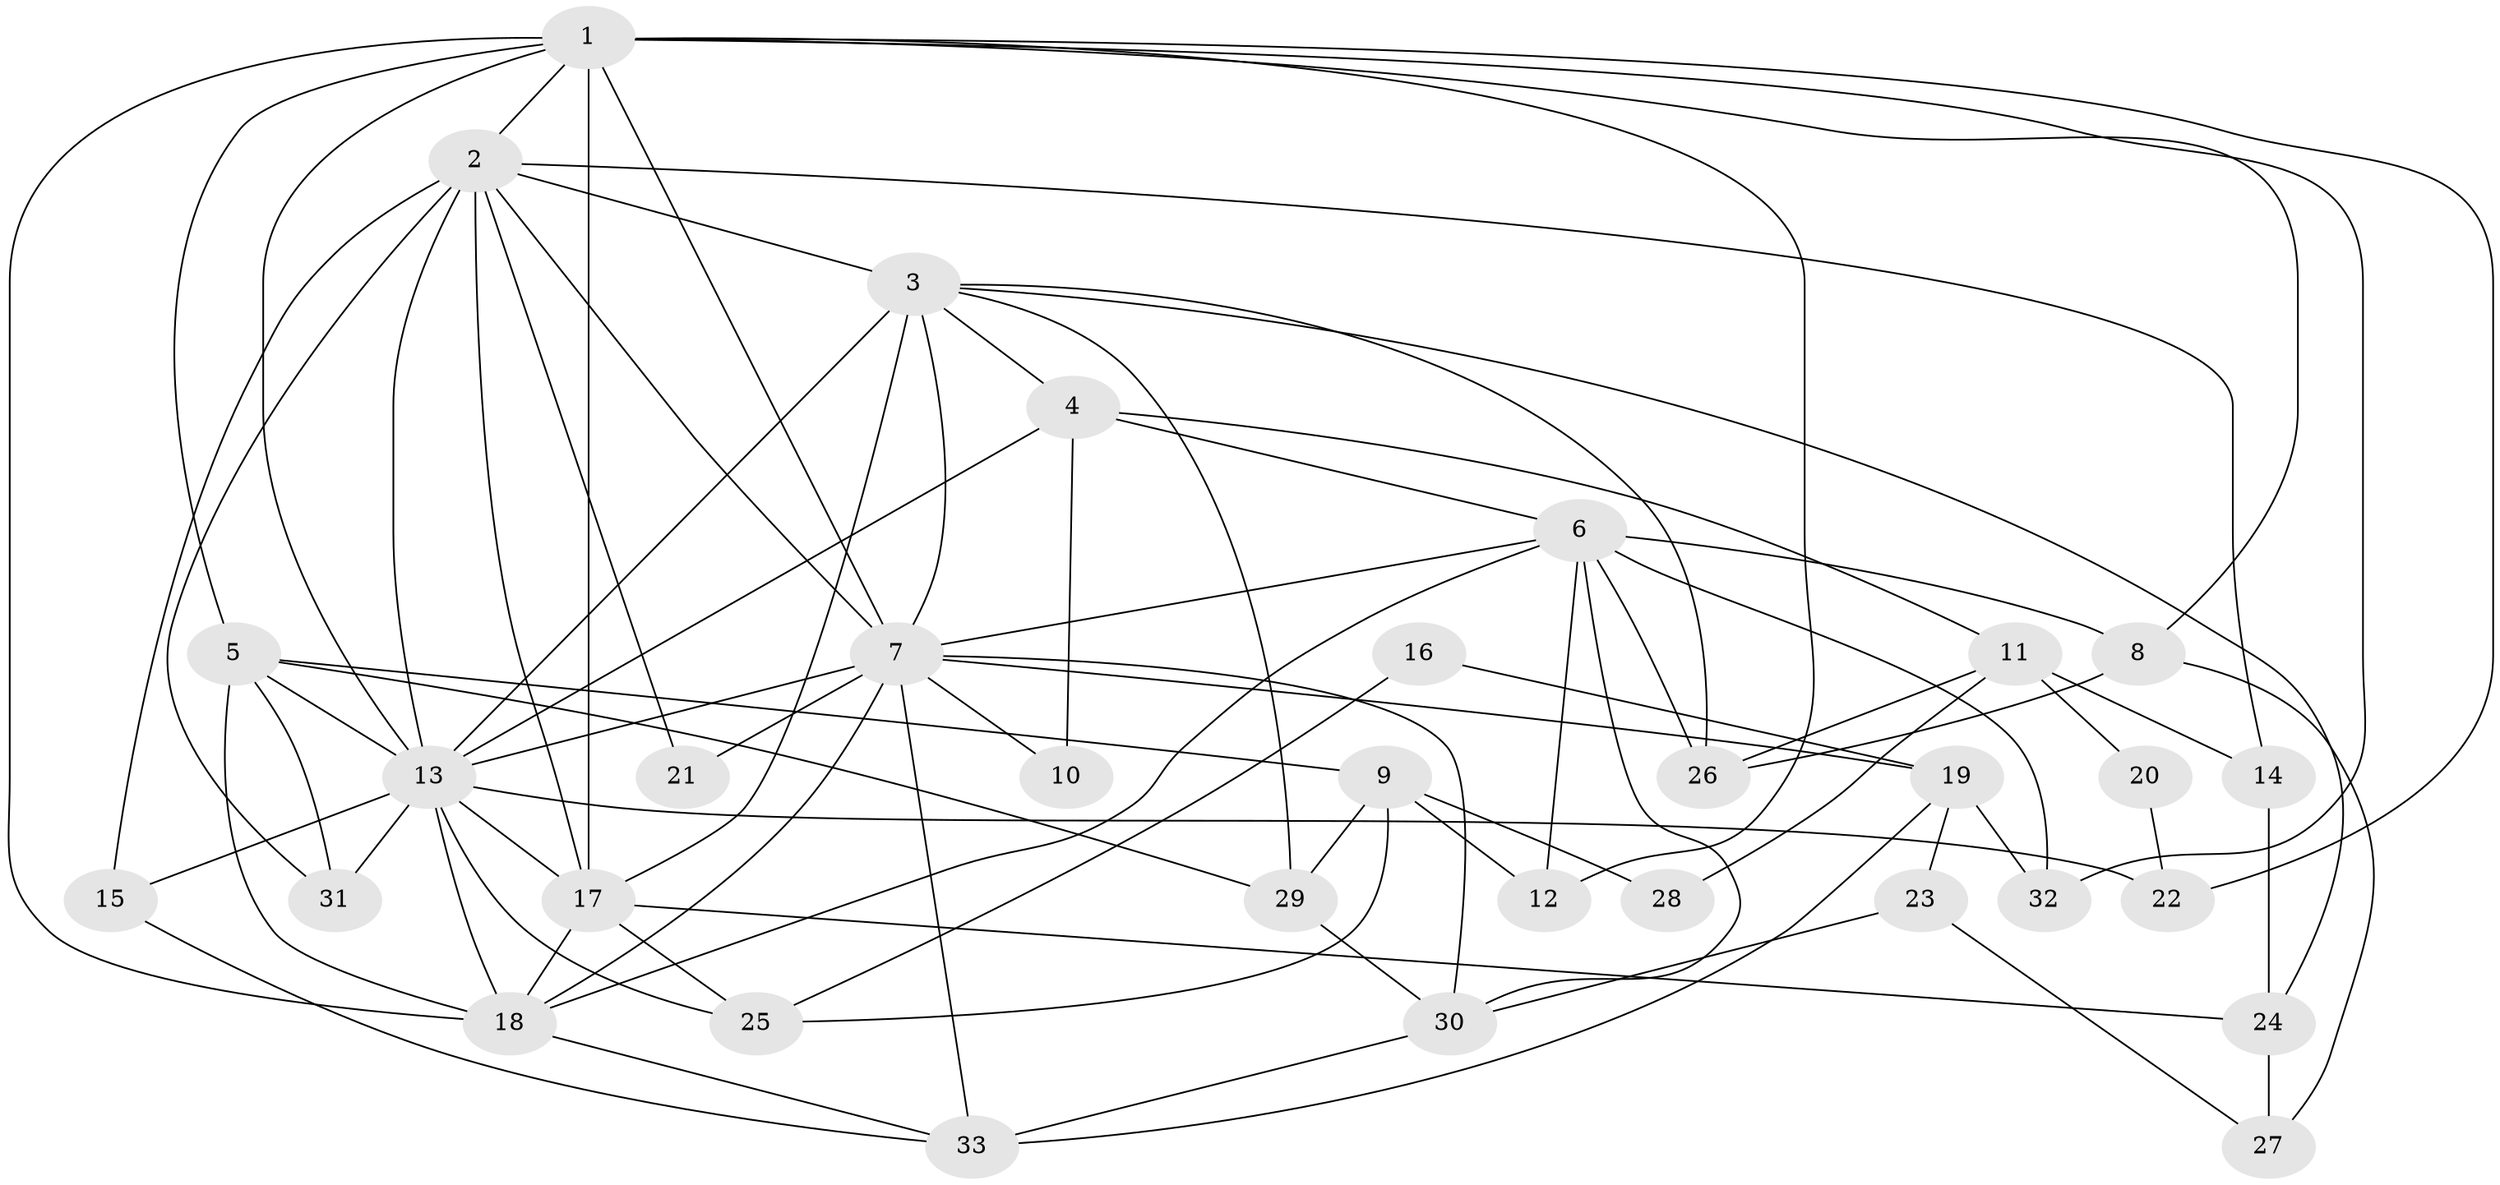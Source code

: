 // original degree distribution, {10: 0.015384615384615385, 3: 0.26153846153846155, 4: 0.3076923076923077, 5: 0.2153846153846154, 2: 0.12307692307692308, 6: 0.046153846153846156, 8: 0.015384615384615385, 7: 0.015384615384615385}
// Generated by graph-tools (version 1.1) at 2025/36/03/09/25 02:36:27]
// undirected, 33 vertices, 81 edges
graph export_dot {
graph [start="1"]
  node [color=gray90,style=filled];
  1;
  2;
  3;
  4;
  5;
  6;
  7;
  8;
  9;
  10;
  11;
  12;
  13;
  14;
  15;
  16;
  17;
  18;
  19;
  20;
  21;
  22;
  23;
  24;
  25;
  26;
  27;
  28;
  29;
  30;
  31;
  32;
  33;
  1 -- 2 [weight=1.0];
  1 -- 5 [weight=1.0];
  1 -- 7 [weight=1.0];
  1 -- 8 [weight=1.0];
  1 -- 12 [weight=1.0];
  1 -- 13 [weight=1.0];
  1 -- 17 [weight=1.0];
  1 -- 18 [weight=2.0];
  1 -- 22 [weight=1.0];
  1 -- 32 [weight=1.0];
  2 -- 3 [weight=1.0];
  2 -- 7 [weight=1.0];
  2 -- 13 [weight=2.0];
  2 -- 14 [weight=1.0];
  2 -- 15 [weight=1.0];
  2 -- 17 [weight=1.0];
  2 -- 21 [weight=1.0];
  2 -- 31 [weight=1.0];
  3 -- 4 [weight=1.0];
  3 -- 7 [weight=1.0];
  3 -- 13 [weight=2.0];
  3 -- 17 [weight=2.0];
  3 -- 24 [weight=1.0];
  3 -- 26 [weight=1.0];
  3 -- 29 [weight=1.0];
  4 -- 6 [weight=1.0];
  4 -- 10 [weight=1.0];
  4 -- 11 [weight=1.0];
  4 -- 13 [weight=1.0];
  5 -- 9 [weight=1.0];
  5 -- 13 [weight=1.0];
  5 -- 18 [weight=2.0];
  5 -- 29 [weight=1.0];
  5 -- 31 [weight=1.0];
  6 -- 7 [weight=1.0];
  6 -- 8 [weight=2.0];
  6 -- 12 [weight=1.0];
  6 -- 18 [weight=1.0];
  6 -- 26 [weight=1.0];
  6 -- 30 [weight=1.0];
  6 -- 32 [weight=1.0];
  7 -- 10 [weight=1.0];
  7 -- 13 [weight=2.0];
  7 -- 18 [weight=2.0];
  7 -- 19 [weight=1.0];
  7 -- 21 [weight=2.0];
  7 -- 30 [weight=1.0];
  7 -- 33 [weight=1.0];
  8 -- 26 [weight=1.0];
  8 -- 27 [weight=1.0];
  9 -- 12 [weight=1.0];
  9 -- 25 [weight=1.0];
  9 -- 28 [weight=1.0];
  9 -- 29 [weight=1.0];
  11 -- 14 [weight=1.0];
  11 -- 20 [weight=1.0];
  11 -- 26 [weight=1.0];
  11 -- 28 [weight=1.0];
  13 -- 15 [weight=1.0];
  13 -- 17 [weight=2.0];
  13 -- 18 [weight=1.0];
  13 -- 22 [weight=3.0];
  13 -- 25 [weight=1.0];
  13 -- 31 [weight=1.0];
  14 -- 24 [weight=1.0];
  15 -- 33 [weight=1.0];
  16 -- 19 [weight=1.0];
  16 -- 25 [weight=1.0];
  17 -- 18 [weight=1.0];
  17 -- 24 [weight=1.0];
  17 -- 25 [weight=1.0];
  18 -- 33 [weight=1.0];
  19 -- 23 [weight=1.0];
  19 -- 32 [weight=1.0];
  19 -- 33 [weight=1.0];
  20 -- 22 [weight=1.0];
  23 -- 27 [weight=1.0];
  23 -- 30 [weight=1.0];
  24 -- 27 [weight=1.0];
  29 -- 30 [weight=1.0];
  30 -- 33 [weight=1.0];
}
